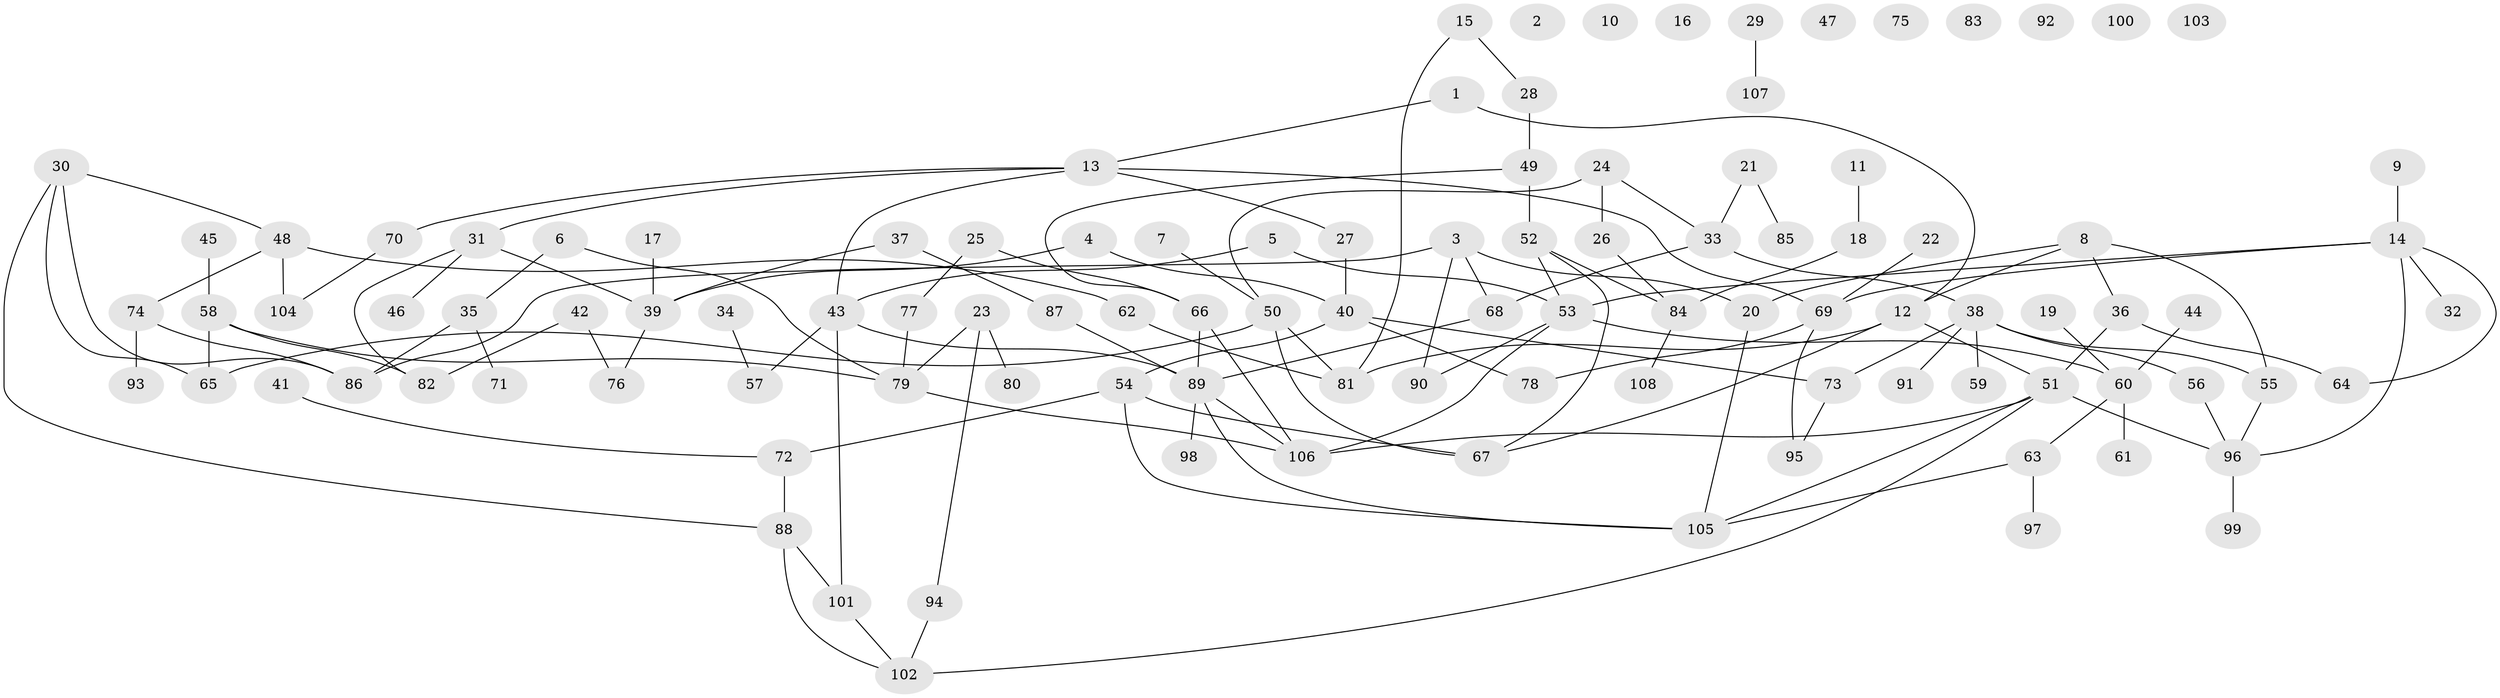// Generated by graph-tools (version 1.1) at 2025/39/03/09/25 04:39:27]
// undirected, 108 vertices, 139 edges
graph export_dot {
graph [start="1"]
  node [color=gray90,style=filled];
  1;
  2;
  3;
  4;
  5;
  6;
  7;
  8;
  9;
  10;
  11;
  12;
  13;
  14;
  15;
  16;
  17;
  18;
  19;
  20;
  21;
  22;
  23;
  24;
  25;
  26;
  27;
  28;
  29;
  30;
  31;
  32;
  33;
  34;
  35;
  36;
  37;
  38;
  39;
  40;
  41;
  42;
  43;
  44;
  45;
  46;
  47;
  48;
  49;
  50;
  51;
  52;
  53;
  54;
  55;
  56;
  57;
  58;
  59;
  60;
  61;
  62;
  63;
  64;
  65;
  66;
  67;
  68;
  69;
  70;
  71;
  72;
  73;
  74;
  75;
  76;
  77;
  78;
  79;
  80;
  81;
  82;
  83;
  84;
  85;
  86;
  87;
  88;
  89;
  90;
  91;
  92;
  93;
  94;
  95;
  96;
  97;
  98;
  99;
  100;
  101;
  102;
  103;
  104;
  105;
  106;
  107;
  108;
  1 -- 12;
  1 -- 13;
  3 -- 20;
  3 -- 68;
  3 -- 86;
  3 -- 90;
  4 -- 39;
  4 -- 40;
  5 -- 43;
  5 -- 53;
  6 -- 35;
  6 -- 79;
  7 -- 50;
  8 -- 12;
  8 -- 20;
  8 -- 36;
  8 -- 55;
  9 -- 14;
  11 -- 18;
  12 -- 51;
  12 -- 67;
  12 -- 81;
  13 -- 27;
  13 -- 31;
  13 -- 43;
  13 -- 69;
  13 -- 70;
  14 -- 32;
  14 -- 53;
  14 -- 64;
  14 -- 69;
  14 -- 96;
  15 -- 28;
  15 -- 81;
  17 -- 39;
  18 -- 84;
  19 -- 60;
  20 -- 105;
  21 -- 33;
  21 -- 85;
  22 -- 69;
  23 -- 79;
  23 -- 80;
  23 -- 94;
  24 -- 26;
  24 -- 33;
  24 -- 50;
  25 -- 66;
  25 -- 77;
  26 -- 84;
  27 -- 40;
  28 -- 49;
  29 -- 107;
  30 -- 48;
  30 -- 65;
  30 -- 86;
  30 -- 88;
  31 -- 39;
  31 -- 46;
  31 -- 82;
  33 -- 38;
  33 -- 68;
  34 -- 57;
  35 -- 71;
  35 -- 86;
  36 -- 51;
  36 -- 64;
  37 -- 39;
  37 -- 87;
  38 -- 55;
  38 -- 56;
  38 -- 59;
  38 -- 73;
  38 -- 91;
  39 -- 76;
  40 -- 54;
  40 -- 73;
  40 -- 78;
  41 -- 72;
  42 -- 76;
  42 -- 82;
  43 -- 57;
  43 -- 89;
  43 -- 101;
  44 -- 60;
  45 -- 58;
  48 -- 62;
  48 -- 74;
  48 -- 104;
  49 -- 52;
  49 -- 66;
  50 -- 65;
  50 -- 67;
  50 -- 81;
  51 -- 96;
  51 -- 102;
  51 -- 105;
  51 -- 106;
  52 -- 53;
  52 -- 67;
  52 -- 84;
  53 -- 60;
  53 -- 90;
  53 -- 106;
  54 -- 67;
  54 -- 72;
  54 -- 105;
  55 -- 96;
  56 -- 96;
  58 -- 65;
  58 -- 79;
  58 -- 82;
  60 -- 61;
  60 -- 63;
  62 -- 81;
  63 -- 97;
  63 -- 105;
  66 -- 89;
  66 -- 106;
  68 -- 89;
  69 -- 78;
  69 -- 95;
  70 -- 104;
  72 -- 88;
  73 -- 95;
  74 -- 86;
  74 -- 93;
  77 -- 79;
  79 -- 106;
  84 -- 108;
  87 -- 89;
  88 -- 101;
  88 -- 102;
  89 -- 98;
  89 -- 105;
  89 -- 106;
  94 -- 102;
  96 -- 99;
  101 -- 102;
}
